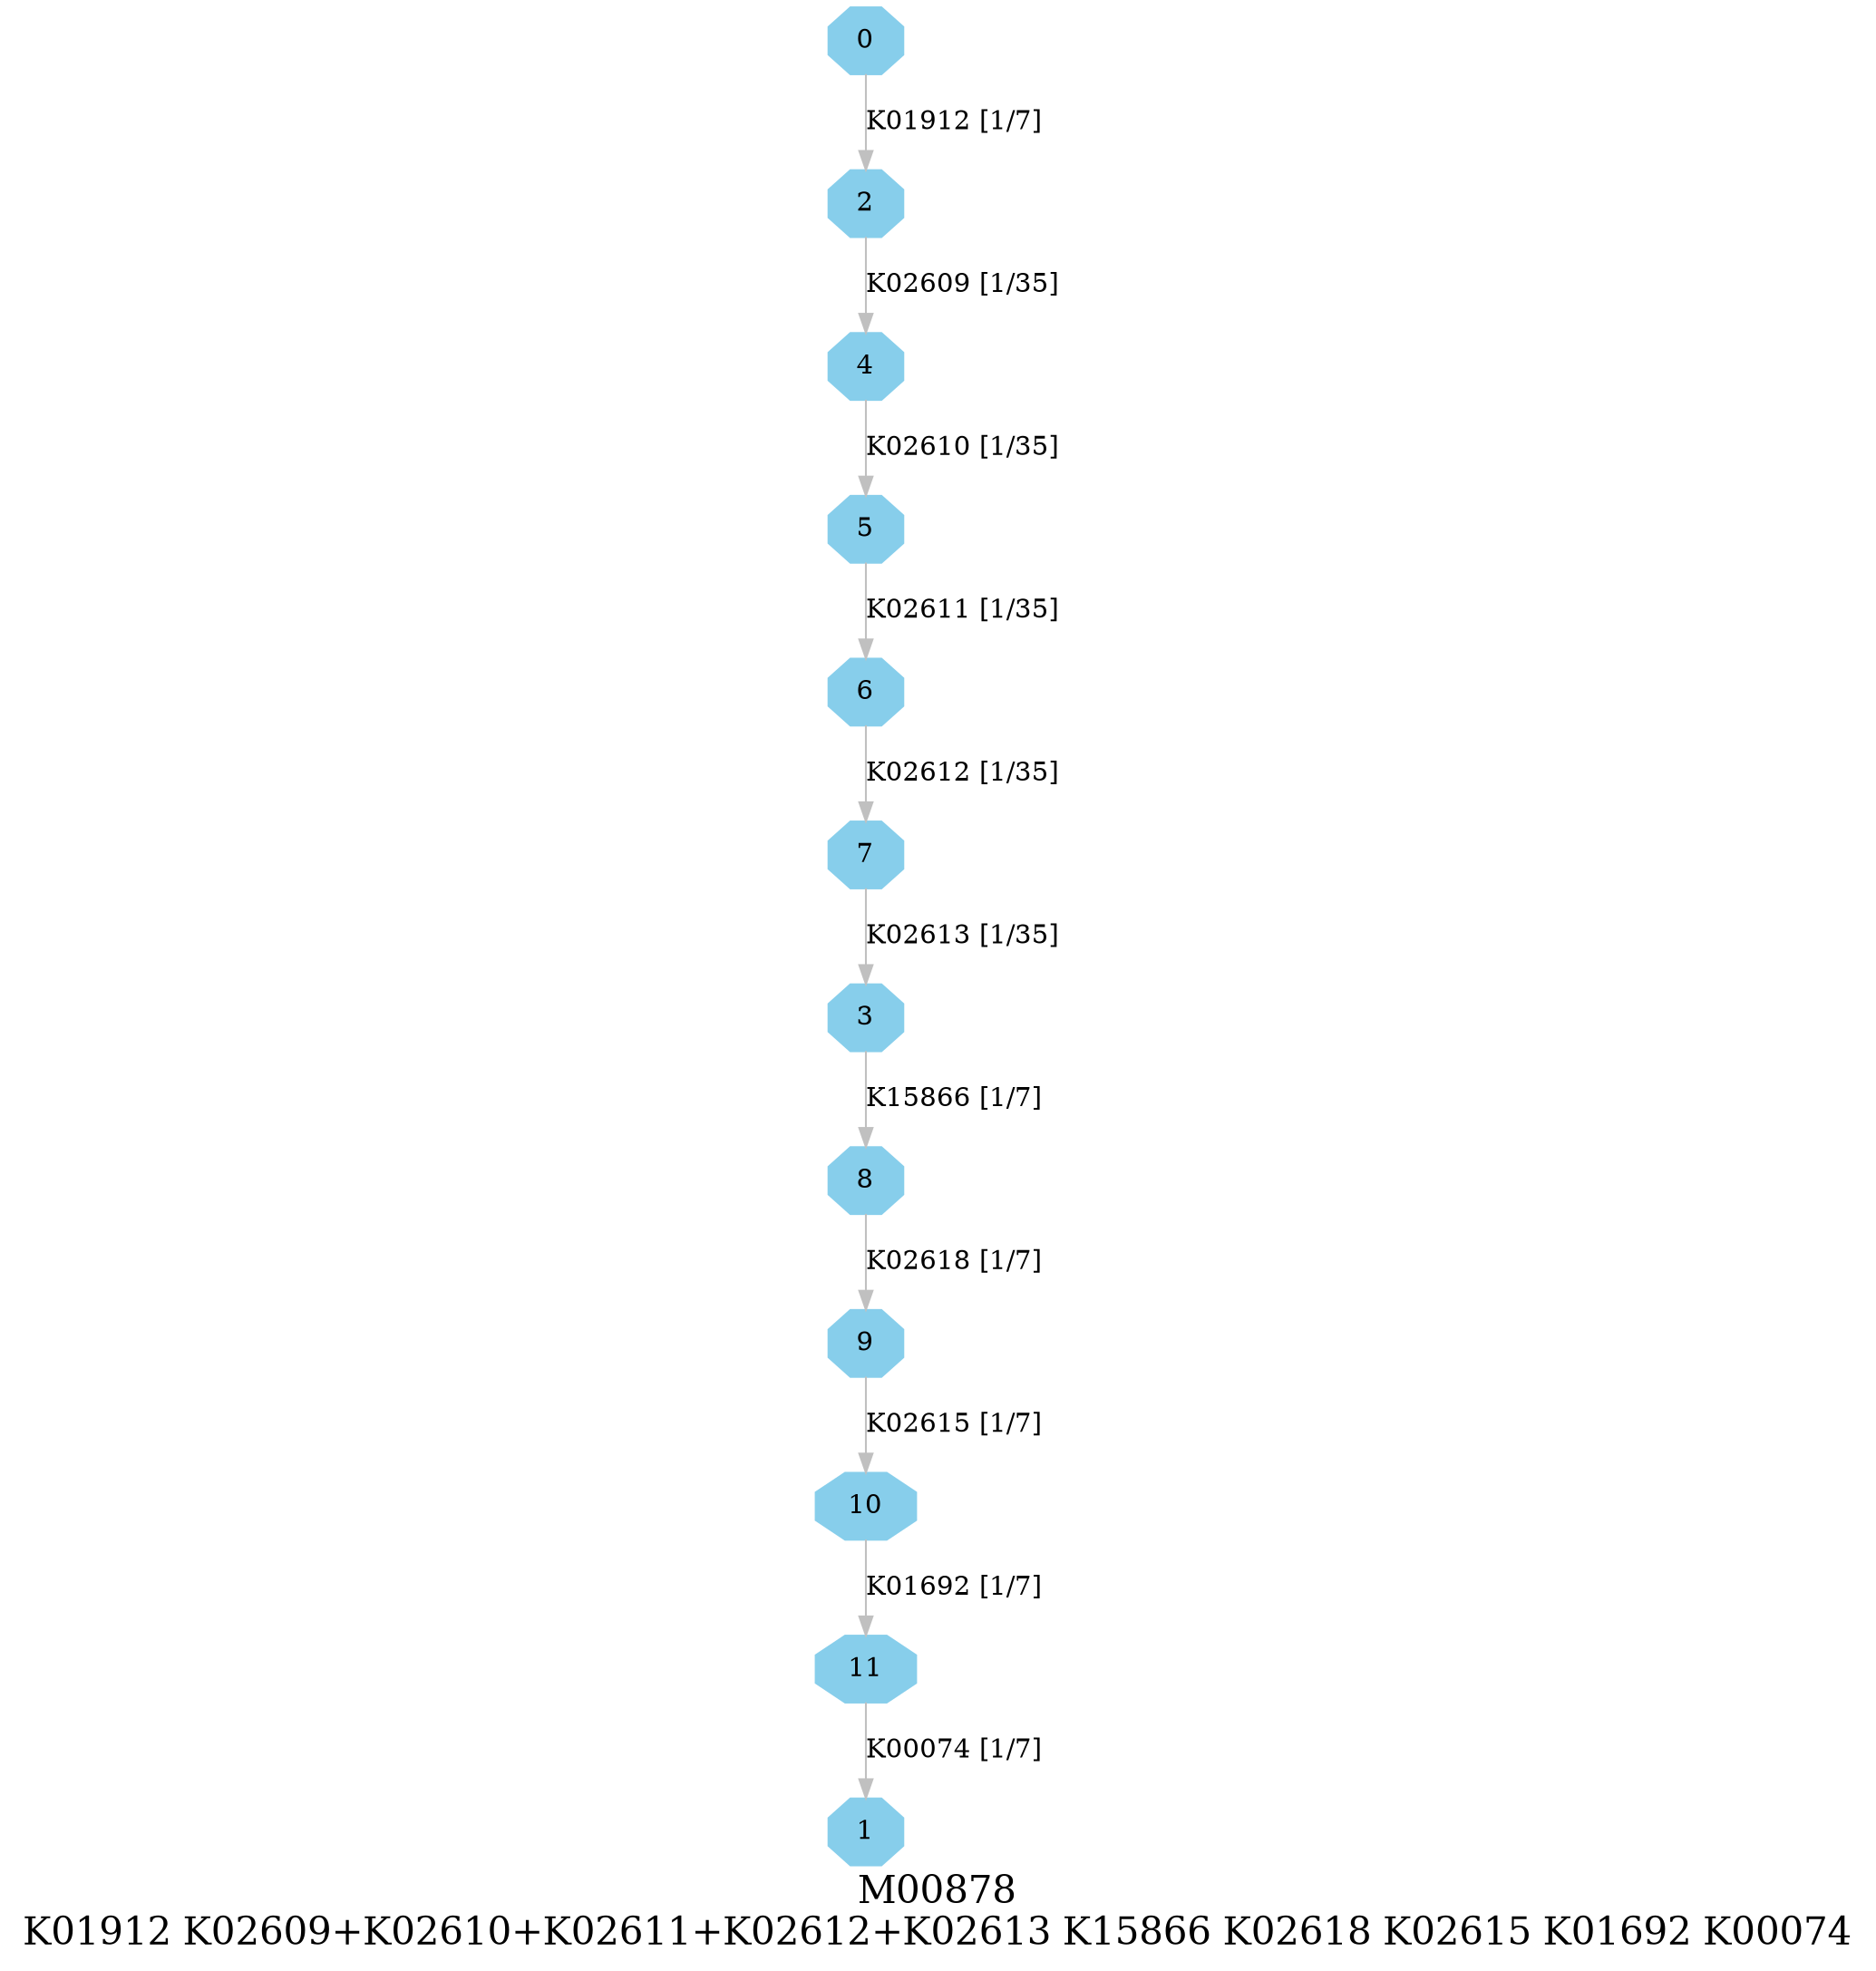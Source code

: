 digraph G {
graph [label="M00878
K01912 K02609+K02610+K02611+K02612+K02613 K15866 K02618 K02615 K01692 K00074",fontsize=20];
node [shape=box,style=filled];
edge [len=3,color=grey];
{node [width=.3,height=.3,shape=octagon,style=filled,color=skyblue] 0 1 2 3 4 5 6 7 8 9 10 11 }
0 -> 2 [label="K01912 [1/7]"];
2 -> 4 [label="K02609 [1/35]"];
3 -> 8 [label="K15866 [1/7]"];
4 -> 5 [label="K02610 [1/35]"];
5 -> 6 [label="K02611 [1/35]"];
6 -> 7 [label="K02612 [1/35]"];
7 -> 3 [label="K02613 [1/35]"];
8 -> 9 [label="K02618 [1/7]"];
9 -> 10 [label="K02615 [1/7]"];
10 -> 11 [label="K01692 [1/7]"];
11 -> 1 [label="K00074 [1/7]"];
}